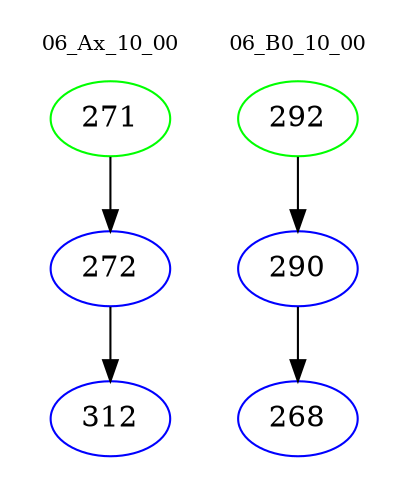 digraph{
subgraph cluster_0 {
color = white
label = "06_Ax_10_00";
fontsize=10;
T0_271 [label="271", color="green"]
T0_271 -> T0_272 [color="black"]
T0_272 [label="272", color="blue"]
T0_272 -> T0_312 [color="black"]
T0_312 [label="312", color="blue"]
}
subgraph cluster_1 {
color = white
label = "06_B0_10_00";
fontsize=10;
T1_292 [label="292", color="green"]
T1_292 -> T1_290 [color="black"]
T1_290 [label="290", color="blue"]
T1_290 -> T1_268 [color="black"]
T1_268 [label="268", color="blue"]
}
}
